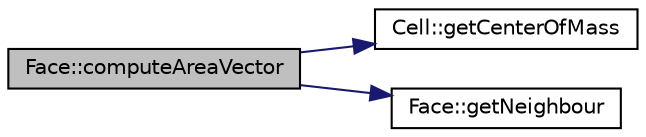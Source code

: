 digraph "Face::computeAreaVector"
{
 // LATEX_PDF_SIZE
  bgcolor="transparent";
  edge [fontname="Helvetica",fontsize="10",labelfontname="Helvetica",labelfontsize="10"];
  node [fontname="Helvetica",fontsize="10",shape=record];
  rankdir="LR";
  Node1 [label="Face::computeAreaVector",height=0.2,width=0.4,color="black", fillcolor="grey75", style="filled", fontcolor="black",tooltip="Computes the face area vector ."];
  Node1 -> Node2 [color="midnightblue",fontsize="10",style="solid",fontname="Helvetica"];
  Node2 [label="Cell::getCenterOfMass",height=0.2,width=0.4,color="black",URL="$classCell.html#a2b454c65d710f2c8d552d8110853515f",tooltip=" "];
  Node1 -> Node3 [color="midnightblue",fontsize="10",style="solid",fontname="Helvetica"];
  Node3 [label="Face::getNeighbour",height=0.2,width=0.4,color="black",URL="$classFace.html#a33743516939cc902d33a0845f2ce53db",tooltip=" "];
}
